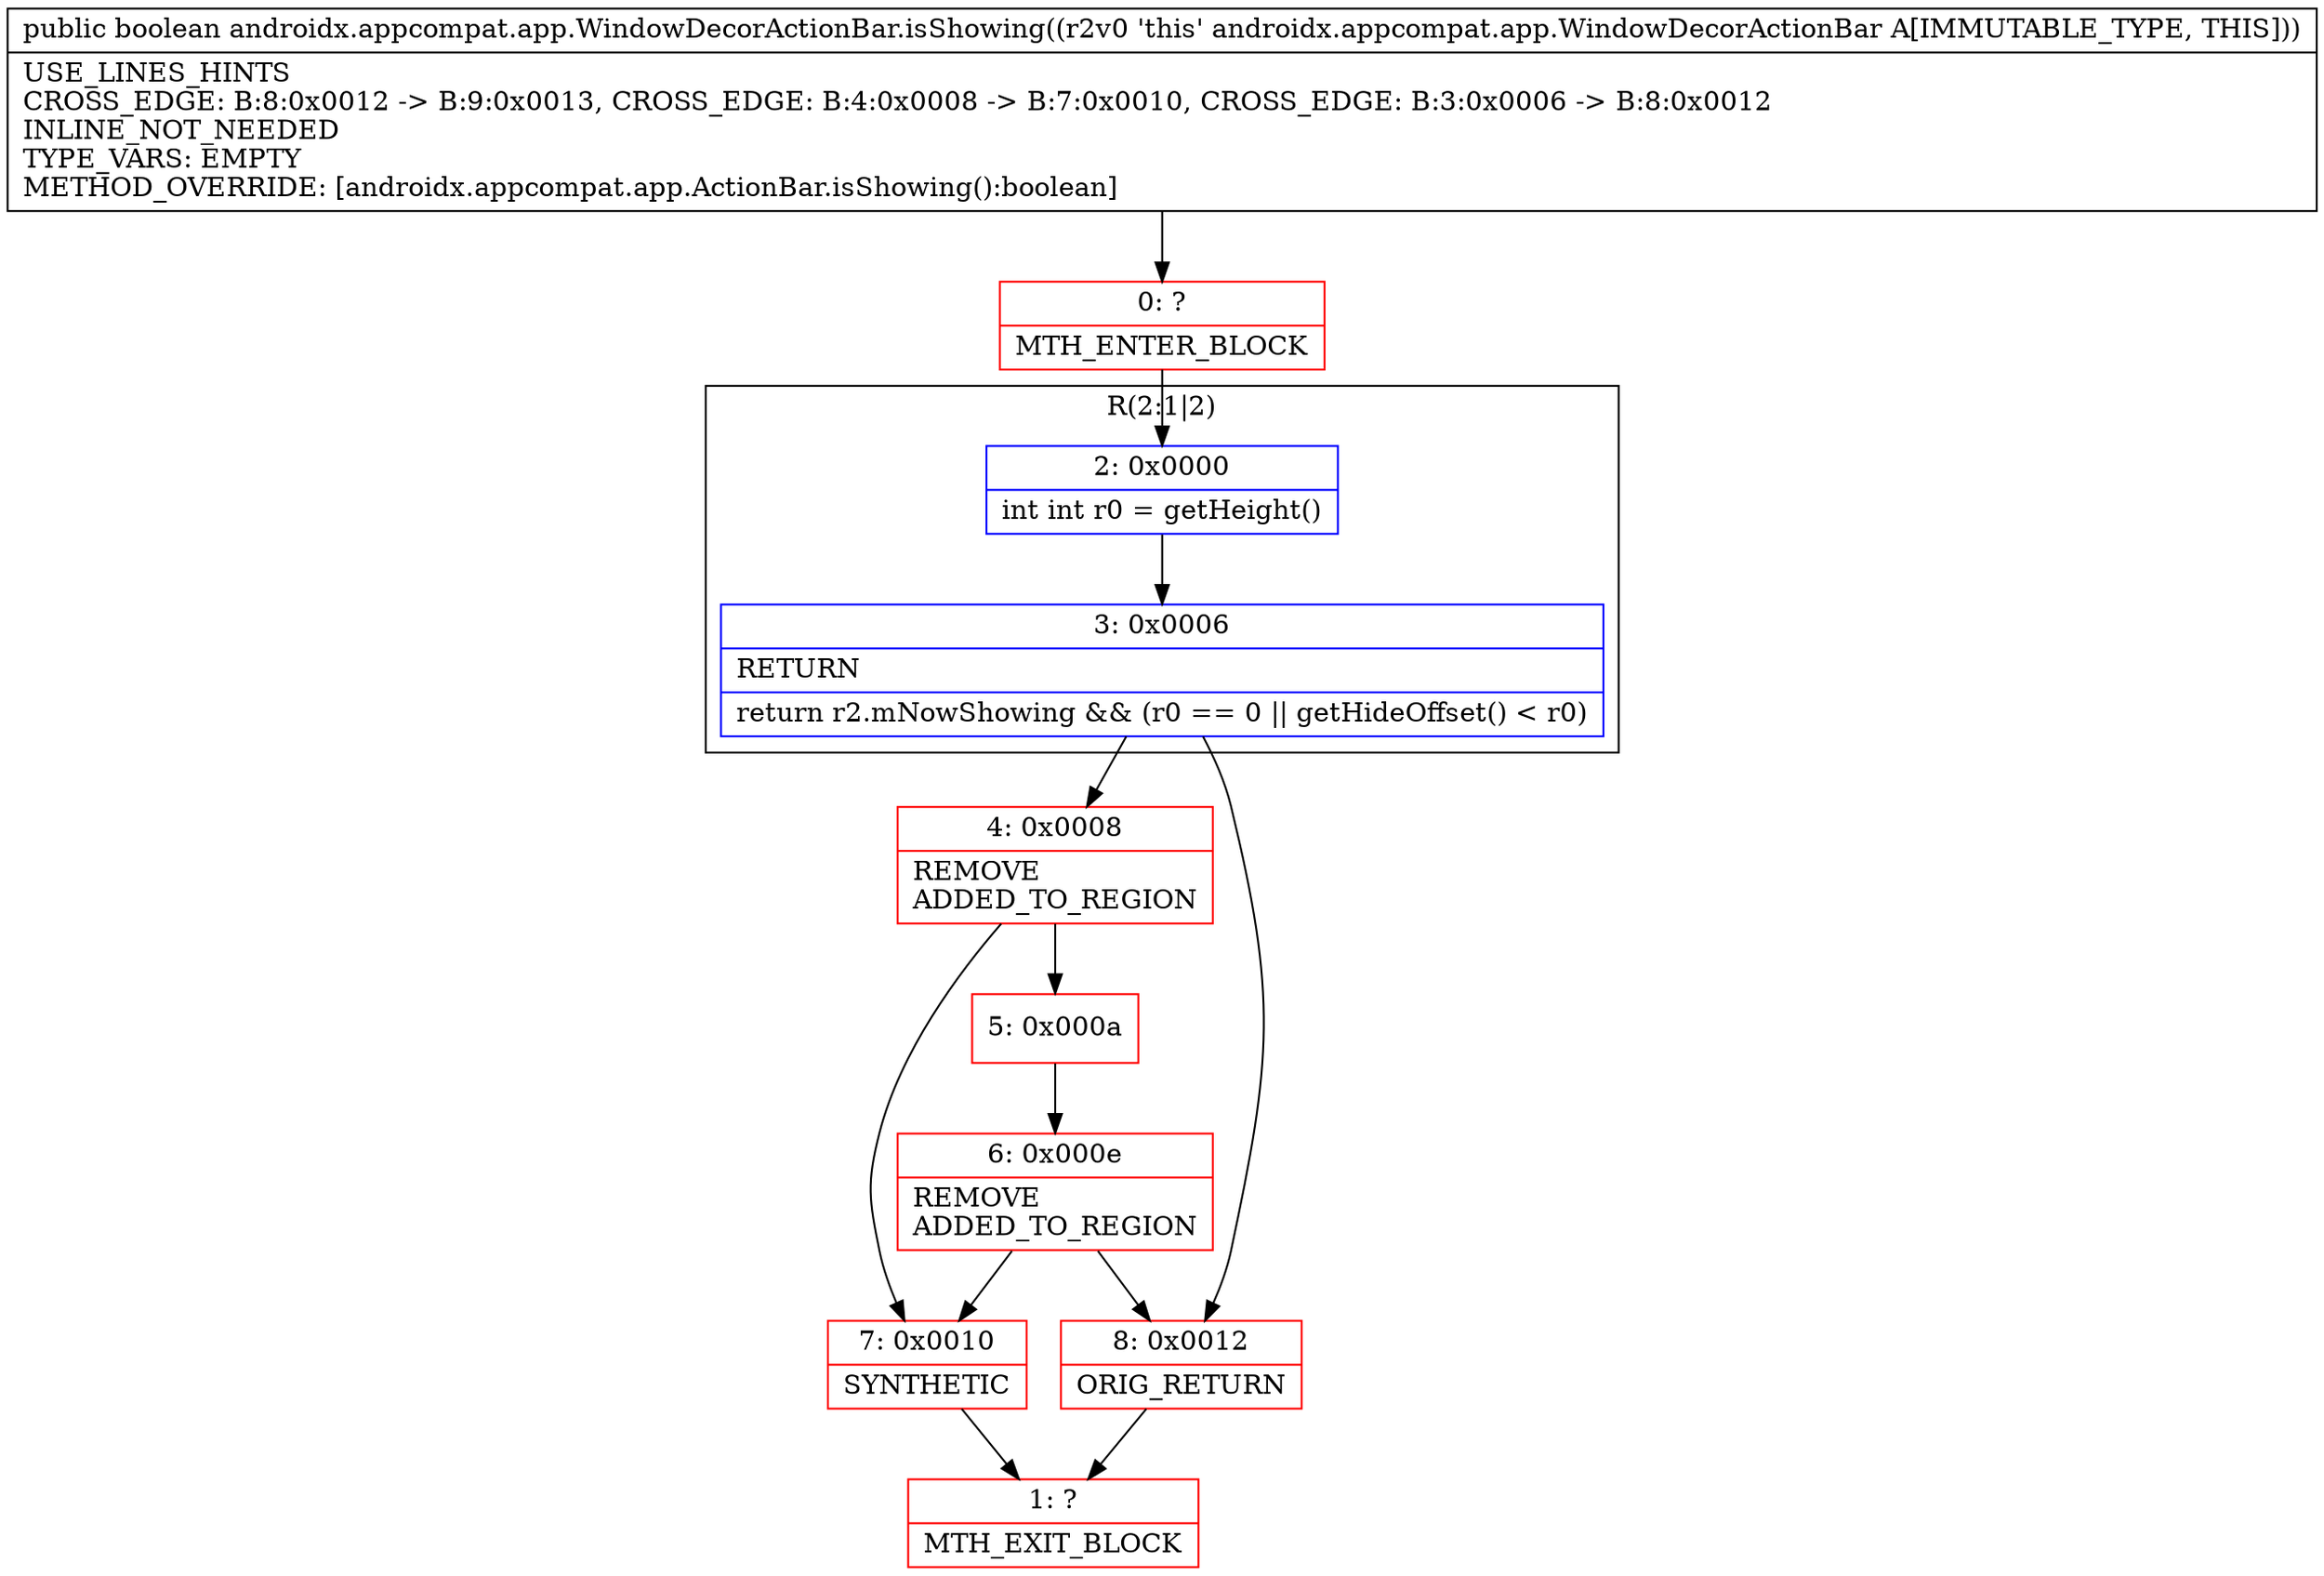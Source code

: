 digraph "CFG forandroidx.appcompat.app.WindowDecorActionBar.isShowing()Z" {
subgraph cluster_Region_1698116546 {
label = "R(2:1|2)";
node [shape=record,color=blue];
Node_2 [shape=record,label="{2\:\ 0x0000|int int r0 = getHeight()\l}"];
Node_3 [shape=record,label="{3\:\ 0x0006|RETURN\l|return r2.mNowShowing && (r0 == 0 \|\| getHideOffset() \< r0)\l}"];
}
Node_0 [shape=record,color=red,label="{0\:\ ?|MTH_ENTER_BLOCK\l}"];
Node_4 [shape=record,color=red,label="{4\:\ 0x0008|REMOVE\lADDED_TO_REGION\l}"];
Node_5 [shape=record,color=red,label="{5\:\ 0x000a}"];
Node_6 [shape=record,color=red,label="{6\:\ 0x000e|REMOVE\lADDED_TO_REGION\l}"];
Node_7 [shape=record,color=red,label="{7\:\ 0x0010|SYNTHETIC\l}"];
Node_1 [shape=record,color=red,label="{1\:\ ?|MTH_EXIT_BLOCK\l}"];
Node_8 [shape=record,color=red,label="{8\:\ 0x0012|ORIG_RETURN\l}"];
MethodNode[shape=record,label="{public boolean androidx.appcompat.app.WindowDecorActionBar.isShowing((r2v0 'this' androidx.appcompat.app.WindowDecorActionBar A[IMMUTABLE_TYPE, THIS]))  | USE_LINES_HINTS\lCROSS_EDGE: B:8:0x0012 \-\> B:9:0x0013, CROSS_EDGE: B:4:0x0008 \-\> B:7:0x0010, CROSS_EDGE: B:3:0x0006 \-\> B:8:0x0012\lINLINE_NOT_NEEDED\lTYPE_VARS: EMPTY\lMETHOD_OVERRIDE: [androidx.appcompat.app.ActionBar.isShowing():boolean]\l}"];
MethodNode -> Node_0;Node_2 -> Node_3;
Node_3 -> Node_4;
Node_3 -> Node_8;
Node_0 -> Node_2;
Node_4 -> Node_5;
Node_4 -> Node_7;
Node_5 -> Node_6;
Node_6 -> Node_7;
Node_6 -> Node_8;
Node_7 -> Node_1;
Node_8 -> Node_1;
}

